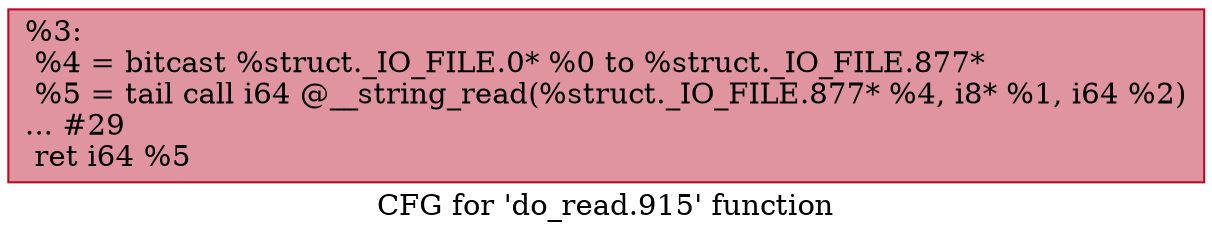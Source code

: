 digraph "CFG for 'do_read.915' function" {
	label="CFG for 'do_read.915' function";

	Node0x18f4820 [shape=record,color="#b70d28ff", style=filled, fillcolor="#b70d2870",label="{%3:\l  %4 = bitcast %struct._IO_FILE.0* %0 to %struct._IO_FILE.877*\l  %5 = tail call i64 @__string_read(%struct._IO_FILE.877* %4, i8* %1, i64 %2)\l... #29\l  ret i64 %5\l}"];
}
